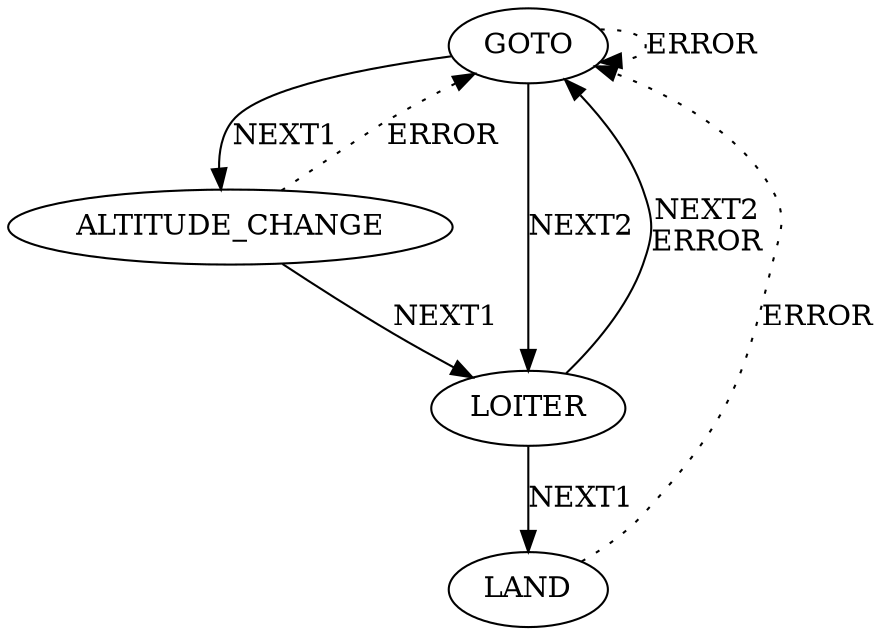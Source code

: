 digraph {
    "GOTO" -> "ALTITUDE_CHANGE" [label="NEXT1", style="solid", weight=1]
    "GOTO" -> "LOITER" [label="NEXT2", style="solid", weight=1]
    "GOTO" -> "GOTO" [label="ERROR", style="dotted", weight=0.1]
    "ALTITUDE_CHANGE" -> "LOITER" [label="NEXT1", style="solid", weight=1]
    "ALTITUDE_CHANGE" -> "GOTO" [label="ERROR", style="dotted", weight=0.1]
    "LOITER" -> "LAND" [label="NEXT1", style="solid", weight=1]
    "LOITER" -> "GOTO" [label="NEXT2\nERROR", style="solid", weight=1]
    "LAND" -> "GOTO" [label="ERROR", style="dotted", weight=0.1]
}